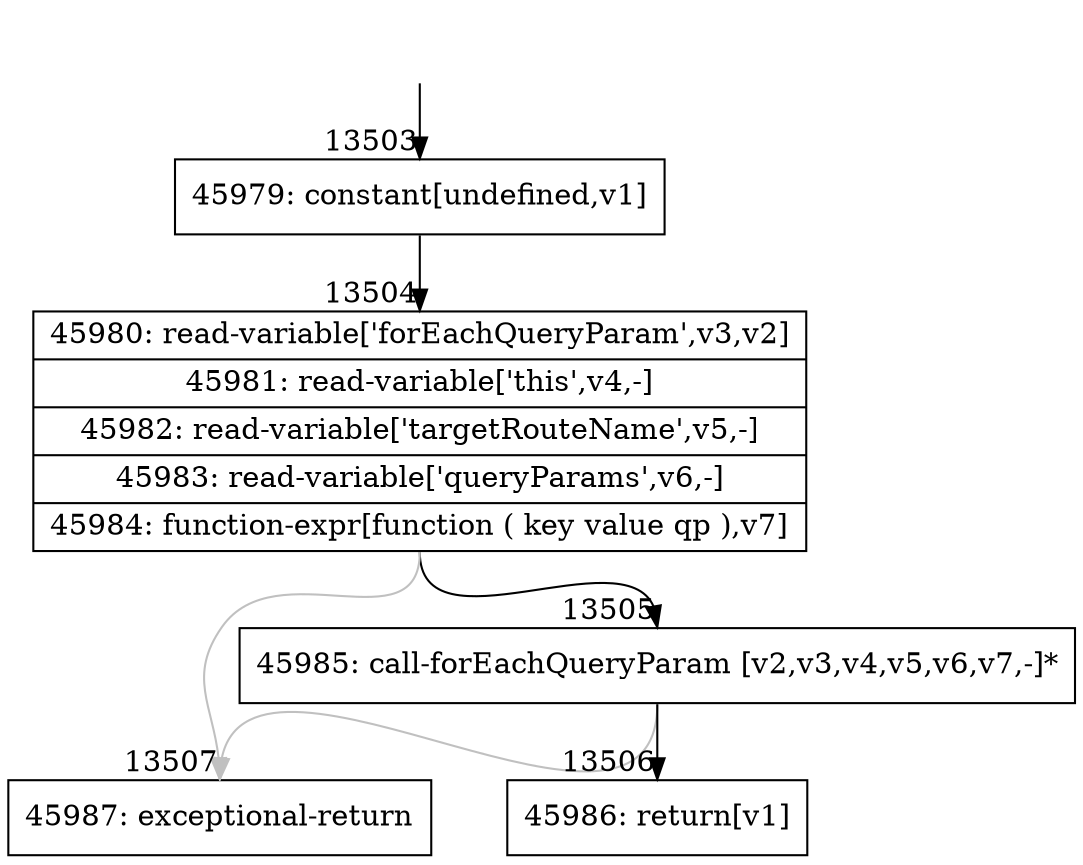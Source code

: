 digraph {
rankdir="TD"
BB_entry1118[shape=none,label=""];
BB_entry1118 -> BB13503 [tailport=s, headport=n, headlabel="    13503"]
BB13503 [shape=record label="{45979: constant[undefined,v1]}" ] 
BB13503 -> BB13504 [tailport=s, headport=n, headlabel="      13504"]
BB13504 [shape=record label="{45980: read-variable['forEachQueryParam',v3,v2]|45981: read-variable['this',v4,-]|45982: read-variable['targetRouteName',v5,-]|45983: read-variable['queryParams',v6,-]|45984: function-expr[function ( key value qp ),v7]}" ] 
BB13504 -> BB13505 [tailport=s, headport=n, headlabel="      13505"]
BB13504 -> BB13507 [tailport=s, headport=n, color=gray, headlabel="      13507"]
BB13505 [shape=record label="{45985: call-forEachQueryParam [v2,v3,v4,v5,v6,v7,-]*}" ] 
BB13505 -> BB13506 [tailport=s, headport=n, headlabel="      13506"]
BB13505 -> BB13507 [tailport=s, headport=n, color=gray]
BB13506 [shape=record label="{45986: return[v1]}" ] 
BB13507 [shape=record label="{45987: exceptional-return}" ] 
//#$~ 25171
}
